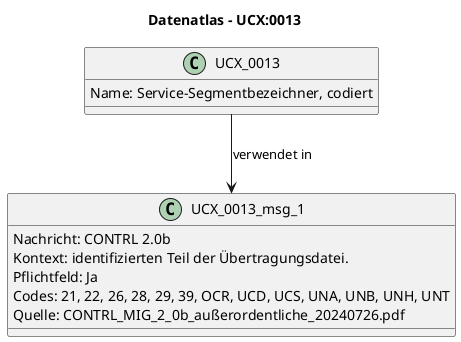 @startuml
title Datenatlas – UCX:0013
class UCX_0013 {
  Name: Service-Segmentbezeichner, codiert
}
class UCX_0013_msg_1 {
  Nachricht: CONTRL 2.0b
  Kontext: identifizierten Teil der Übertragungsdatei.
  Pflichtfeld: Ja
  Codes: 21, 22, 26, 28, 29, 39, OCR, UCD, UCS, UNA, UNB, UNH, UNT
  Quelle: CONTRL_MIG_2_0b_außerordentliche_20240726.pdf
}
UCX_0013 --> UCX_0013_msg_1 : verwendet in
@enduml